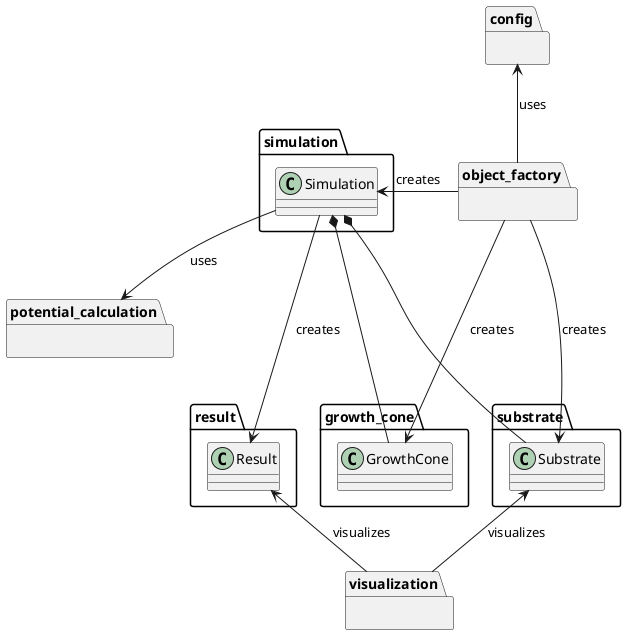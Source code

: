 @startuml Overview
package config{

}
package growth_cone{
    class GrowthCone
}
package potential_calculation{
    
}
package result{
    class Result
}
package object_factory{
    
}
package simulation{
    class Simulation
}
package substrate{
    class Substrate
}
package visualization{

}

config <-- object_factory :  uses
object_factory --> GrowthCone : creates
object_factory --> Substrate : creates
object_factory -> Simulation : creates
Simulation --> potential_calculation : uses
Simulation ---> Result : creates 
Result <-- visualization : visualizes
Substrate <-- visualization : visualizes

Simulation *--- Substrate 
Simulation *--- GrowthCone

@enduml

@startuml Substrate
package substrate{
    abstract class BaseSubstrate
    abstract class BaseStripeSubstrate
    abstract class BaseGapSubstrate
    class ContinuousGradientSubstrate
    class WedgeSubstrate
    class StripeFwdSubstrate
    class StripeRewSubstrate
    class StripeDuoSubstrate
    class GapSubstrateRR
    class GapSubstrateRB
    class GapSubstrateBR
    class GapSubstrateBB
    class GapSubstrateInverted
}

BaseStripeSubstrate --> StripeDuoSubstrate
BaseStripeSubstrate --> StripeRewSubstrate
BaseStripeSubstrate --> StripeFwdSubstrate

BaseSubstrate --> BaseStripeSubstrate

BaseSubstrate --> WedgeSubstrate
BaseSubstrate --> ContinuousGradientSubstrate


BaseGapSubstrate --> GapSubstrateBB
BaseGapSubstrate --> GapSubstrateBR
BaseGapSubstrate --> GapSubstrateRB
BaseGapSubstrate --> GapSubstrateRR
BaseGapSubstrate --> GapSubstrateInverted

BaseSubstrate --> BaseGapSubstrate


@enduml
